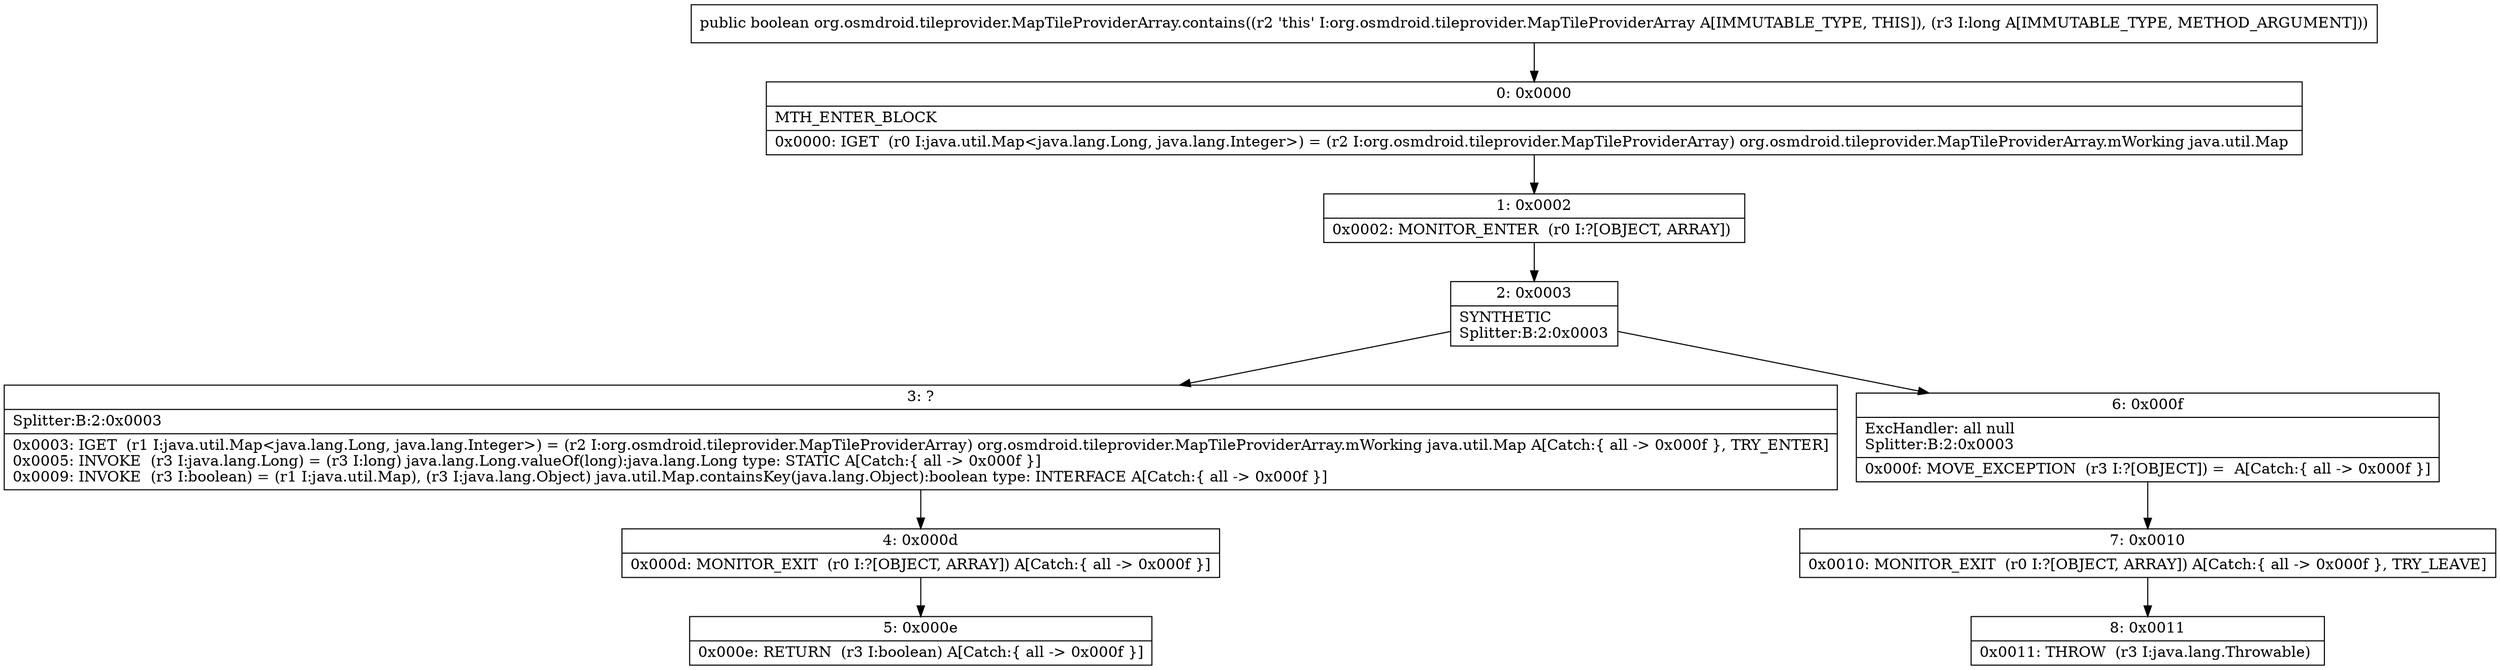 digraph "CFG fororg.osmdroid.tileprovider.MapTileProviderArray.contains(J)Z" {
Node_0 [shape=record,label="{0\:\ 0x0000|MTH_ENTER_BLOCK\l|0x0000: IGET  (r0 I:java.util.Map\<java.lang.Long, java.lang.Integer\>) = (r2 I:org.osmdroid.tileprovider.MapTileProviderArray) org.osmdroid.tileprovider.MapTileProviderArray.mWorking java.util.Map \l}"];
Node_1 [shape=record,label="{1\:\ 0x0002|0x0002: MONITOR_ENTER  (r0 I:?[OBJECT, ARRAY]) \l}"];
Node_2 [shape=record,label="{2\:\ 0x0003|SYNTHETIC\lSplitter:B:2:0x0003\l}"];
Node_3 [shape=record,label="{3\:\ ?|Splitter:B:2:0x0003\l|0x0003: IGET  (r1 I:java.util.Map\<java.lang.Long, java.lang.Integer\>) = (r2 I:org.osmdroid.tileprovider.MapTileProviderArray) org.osmdroid.tileprovider.MapTileProviderArray.mWorking java.util.Map A[Catch:\{ all \-\> 0x000f \}, TRY_ENTER]\l0x0005: INVOKE  (r3 I:java.lang.Long) = (r3 I:long) java.lang.Long.valueOf(long):java.lang.Long type: STATIC A[Catch:\{ all \-\> 0x000f \}]\l0x0009: INVOKE  (r3 I:boolean) = (r1 I:java.util.Map), (r3 I:java.lang.Object) java.util.Map.containsKey(java.lang.Object):boolean type: INTERFACE A[Catch:\{ all \-\> 0x000f \}]\l}"];
Node_4 [shape=record,label="{4\:\ 0x000d|0x000d: MONITOR_EXIT  (r0 I:?[OBJECT, ARRAY]) A[Catch:\{ all \-\> 0x000f \}]\l}"];
Node_5 [shape=record,label="{5\:\ 0x000e|0x000e: RETURN  (r3 I:boolean) A[Catch:\{ all \-\> 0x000f \}]\l}"];
Node_6 [shape=record,label="{6\:\ 0x000f|ExcHandler: all null\lSplitter:B:2:0x0003\l|0x000f: MOVE_EXCEPTION  (r3 I:?[OBJECT]) =  A[Catch:\{ all \-\> 0x000f \}]\l}"];
Node_7 [shape=record,label="{7\:\ 0x0010|0x0010: MONITOR_EXIT  (r0 I:?[OBJECT, ARRAY]) A[Catch:\{ all \-\> 0x000f \}, TRY_LEAVE]\l}"];
Node_8 [shape=record,label="{8\:\ 0x0011|0x0011: THROW  (r3 I:java.lang.Throwable) \l}"];
MethodNode[shape=record,label="{public boolean org.osmdroid.tileprovider.MapTileProviderArray.contains((r2 'this' I:org.osmdroid.tileprovider.MapTileProviderArray A[IMMUTABLE_TYPE, THIS]), (r3 I:long A[IMMUTABLE_TYPE, METHOD_ARGUMENT])) }"];
MethodNode -> Node_0;
Node_0 -> Node_1;
Node_1 -> Node_2;
Node_2 -> Node_3;
Node_2 -> Node_6;
Node_3 -> Node_4;
Node_4 -> Node_5;
Node_6 -> Node_7;
Node_7 -> Node_8;
}

